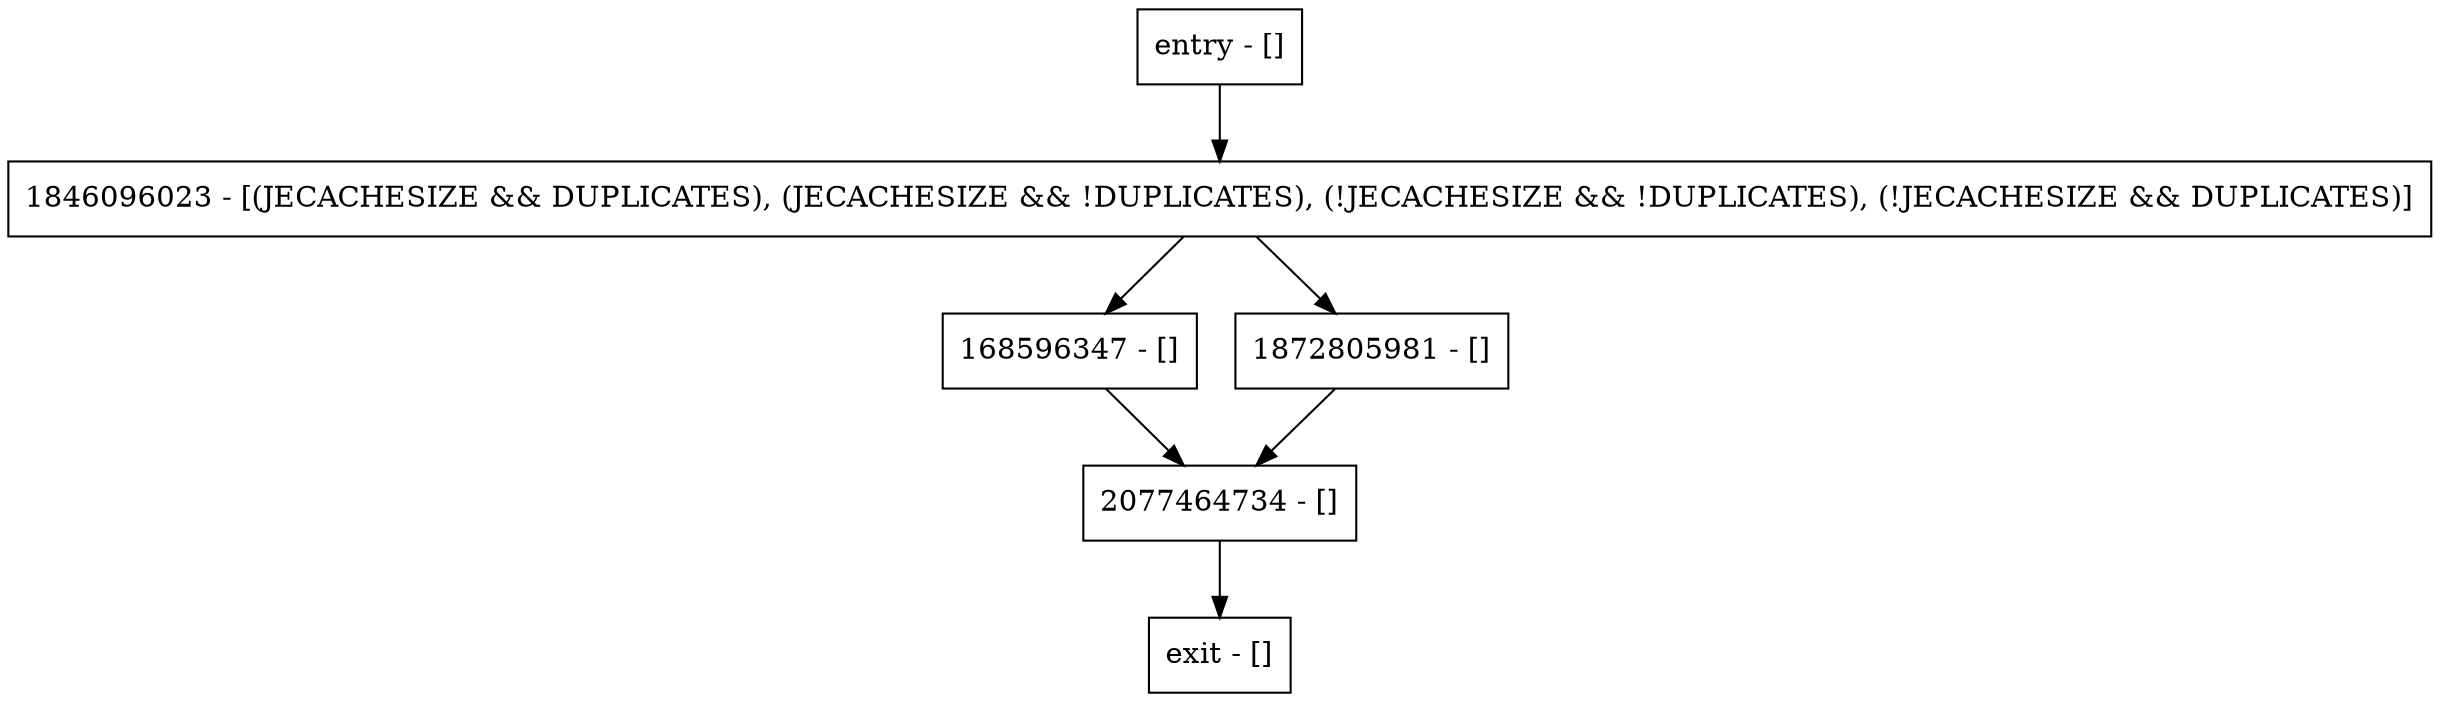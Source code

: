 digraph getUtilizationRepairDone {
node [shape=record];
entry [label="entry - []"];
exit [label="exit - []"];
1846096023 [label="1846096023 - [(JECACHESIZE && DUPLICATES), (JECACHESIZE && !DUPLICATES), (!JECACHESIZE && !DUPLICATES), (!JECACHESIZE && DUPLICATES)]"];
168596347 [label="168596347 - []"];
2077464734 [label="2077464734 - []"];
1872805981 [label="1872805981 - []"];
entry;
exit;
entry -> 1846096023;
1846096023 -> 168596347;
1846096023 -> 1872805981;
168596347 -> 2077464734;
2077464734 -> exit;
1872805981 -> 2077464734;
}
